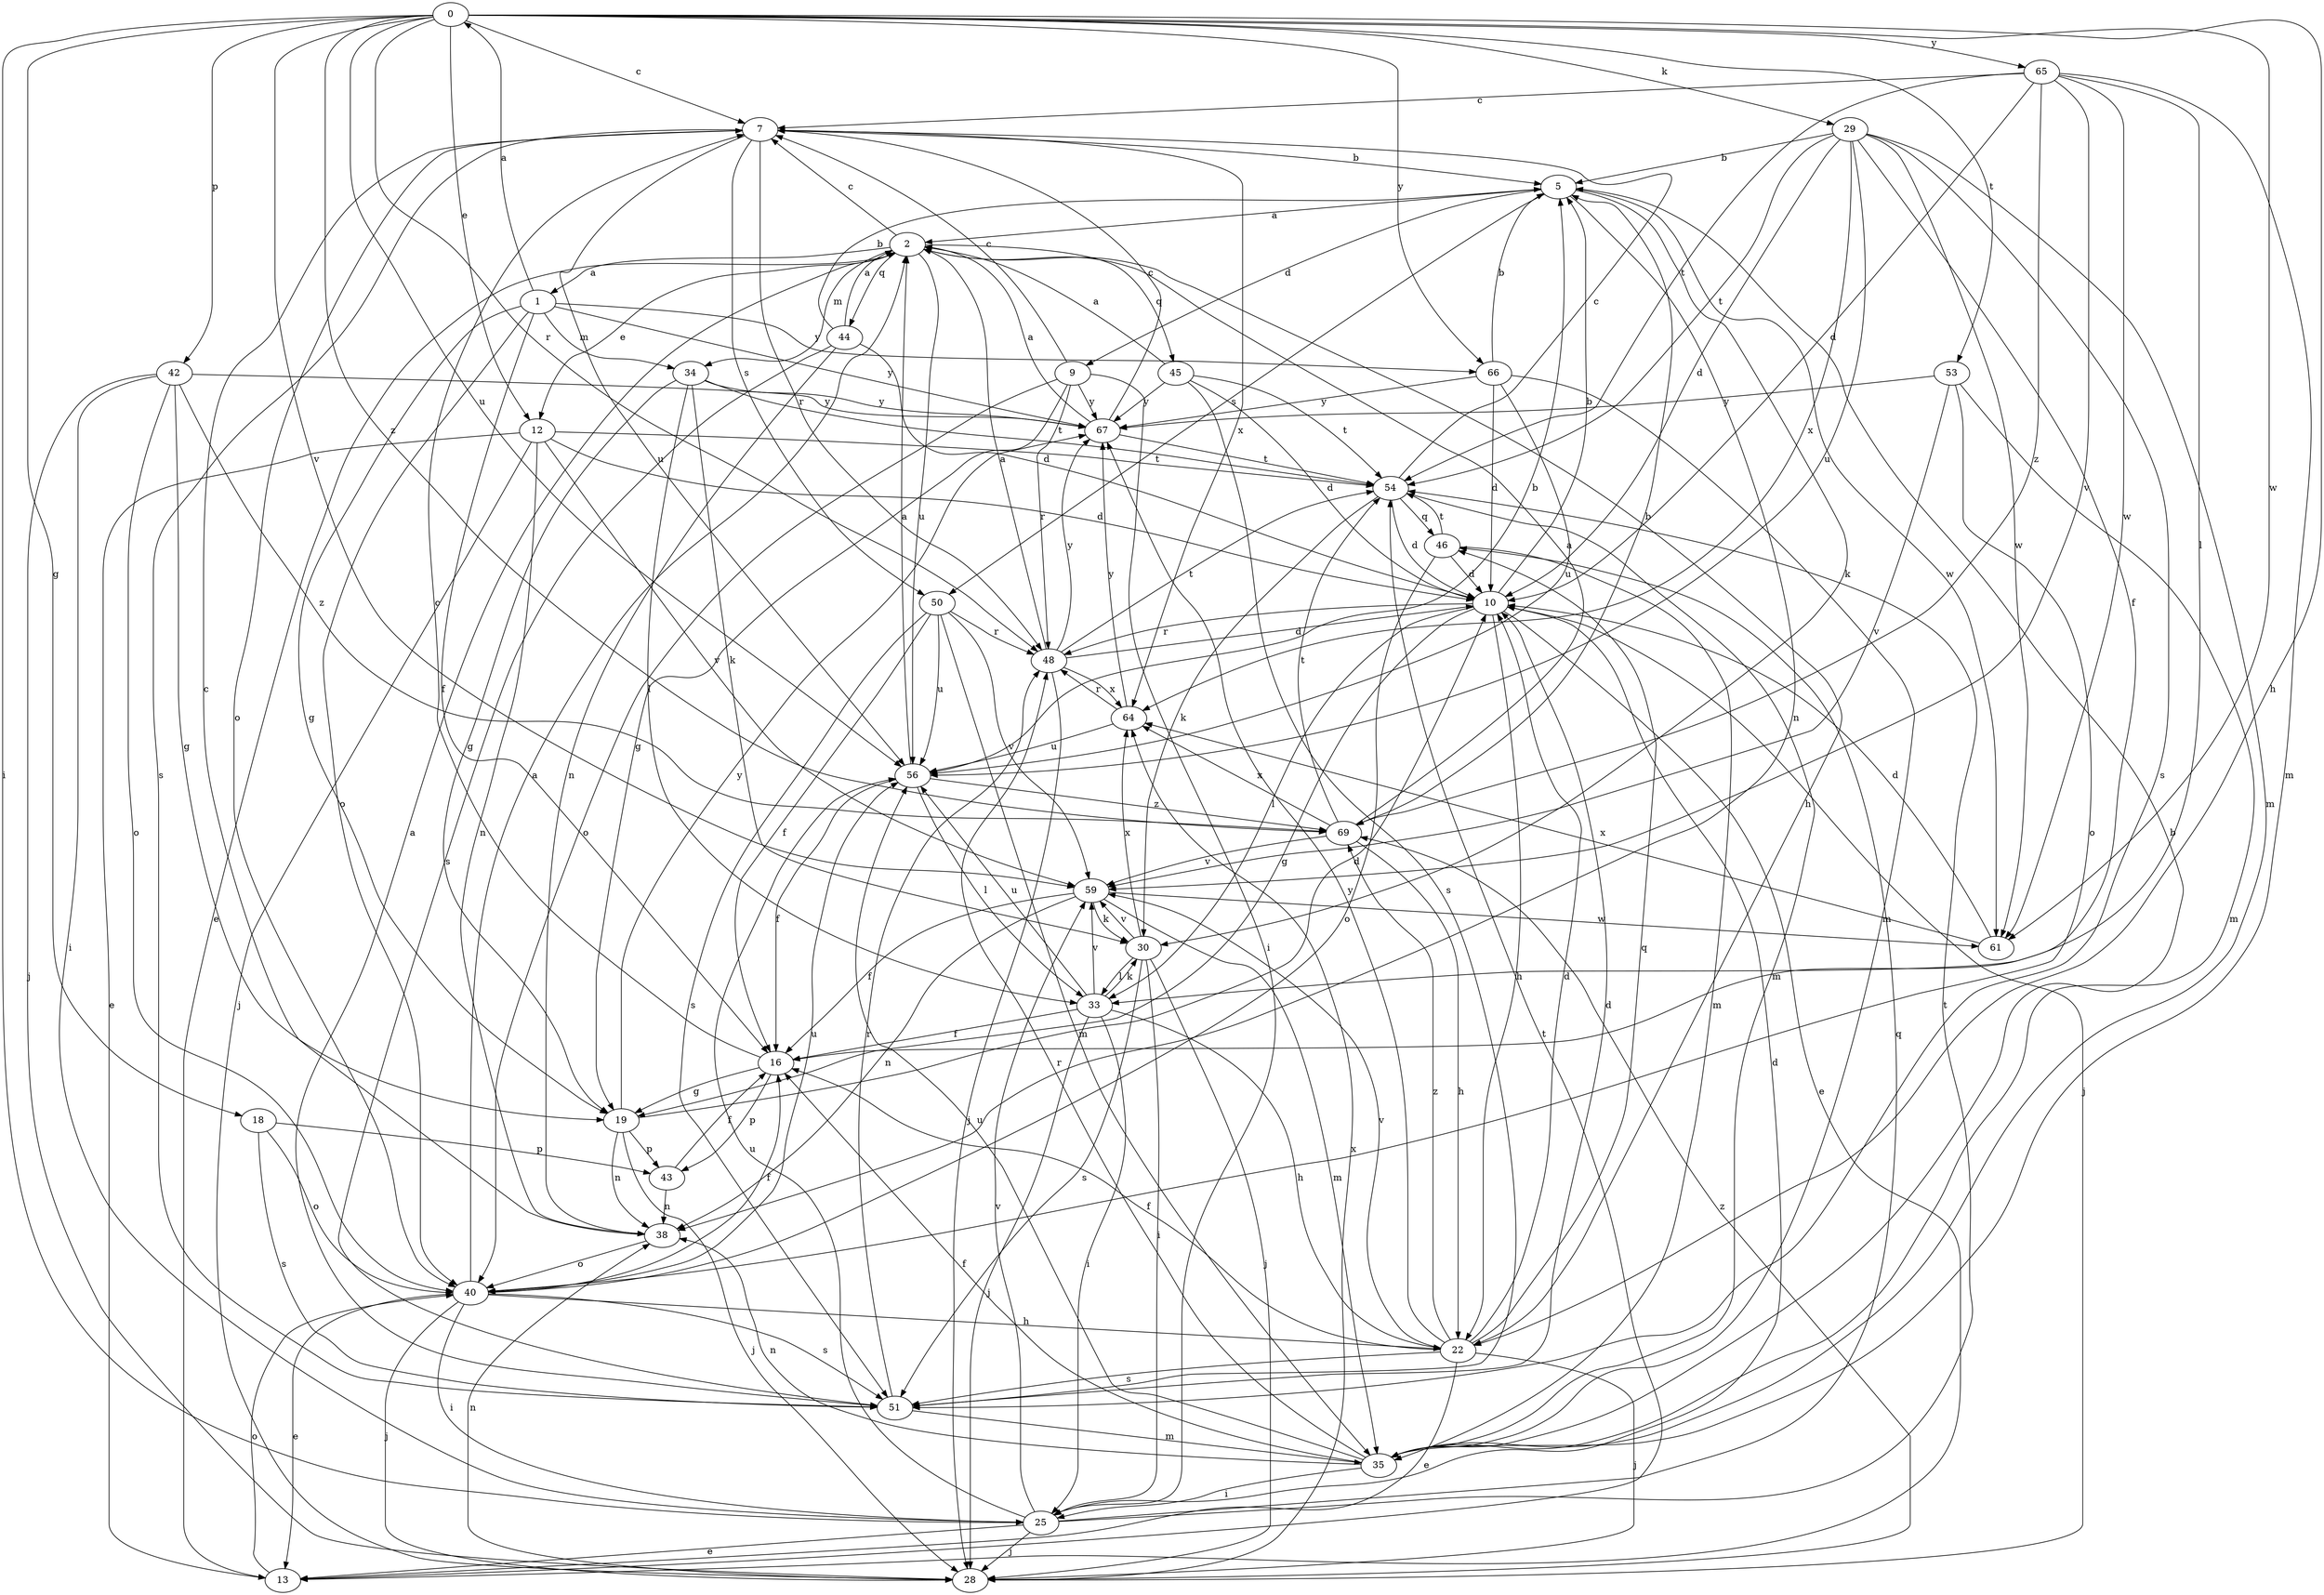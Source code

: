strict digraph  {
0;
1;
2;
5;
7;
9;
10;
12;
13;
16;
18;
19;
22;
25;
28;
29;
30;
33;
34;
35;
38;
40;
42;
43;
44;
45;
46;
48;
50;
51;
53;
54;
56;
59;
61;
64;
65;
66;
67;
69;
0 -> 7  [label=c];
0 -> 12  [label=e];
0 -> 18  [label=g];
0 -> 22  [label=h];
0 -> 25  [label=i];
0 -> 29  [label=k];
0 -> 42  [label=p];
0 -> 48  [label=r];
0 -> 53  [label=t];
0 -> 56  [label=u];
0 -> 59  [label=v];
0 -> 61  [label=w];
0 -> 65  [label=y];
0 -> 66  [label=y];
0 -> 69  [label=z];
1 -> 0  [label=a];
1 -> 16  [label=f];
1 -> 19  [label=g];
1 -> 34  [label=m];
1 -> 40  [label=o];
1 -> 66  [label=y];
1 -> 67  [label=y];
2 -> 1  [label=a];
2 -> 7  [label=c];
2 -> 12  [label=e];
2 -> 13  [label=e];
2 -> 22  [label=h];
2 -> 34  [label=m];
2 -> 44  [label=q];
2 -> 45  [label=q];
2 -> 56  [label=u];
5 -> 2  [label=a];
5 -> 9  [label=d];
5 -> 30  [label=k];
5 -> 38  [label=n];
5 -> 50  [label=s];
5 -> 61  [label=w];
7 -> 5  [label=b];
7 -> 40  [label=o];
7 -> 48  [label=r];
7 -> 50  [label=s];
7 -> 51  [label=s];
7 -> 56  [label=u];
7 -> 64  [label=x];
9 -> 7  [label=c];
9 -> 19  [label=g];
9 -> 25  [label=i];
9 -> 40  [label=o];
9 -> 48  [label=r];
9 -> 67  [label=y];
10 -> 5  [label=b];
10 -> 13  [label=e];
10 -> 19  [label=g];
10 -> 22  [label=h];
10 -> 28  [label=j];
10 -> 33  [label=l];
10 -> 48  [label=r];
12 -> 10  [label=d];
12 -> 13  [label=e];
12 -> 28  [label=j];
12 -> 38  [label=n];
12 -> 54  [label=t];
12 -> 59  [label=v];
13 -> 40  [label=o];
13 -> 54  [label=t];
16 -> 7  [label=c];
16 -> 19  [label=g];
16 -> 43  [label=p];
18 -> 40  [label=o];
18 -> 43  [label=p];
18 -> 51  [label=s];
19 -> 10  [label=d];
19 -> 28  [label=j];
19 -> 38  [label=n];
19 -> 43  [label=p];
19 -> 67  [label=y];
22 -> 10  [label=d];
22 -> 13  [label=e];
22 -> 16  [label=f];
22 -> 28  [label=j];
22 -> 46  [label=q];
22 -> 51  [label=s];
22 -> 59  [label=v];
22 -> 67  [label=y];
22 -> 69  [label=z];
25 -> 10  [label=d];
25 -> 13  [label=e];
25 -> 28  [label=j];
25 -> 46  [label=q];
25 -> 54  [label=t];
25 -> 56  [label=u];
25 -> 59  [label=v];
28 -> 38  [label=n];
28 -> 64  [label=x];
28 -> 69  [label=z];
29 -> 5  [label=b];
29 -> 10  [label=d];
29 -> 16  [label=f];
29 -> 35  [label=m];
29 -> 51  [label=s];
29 -> 54  [label=t];
29 -> 56  [label=u];
29 -> 61  [label=w];
29 -> 64  [label=x];
30 -> 25  [label=i];
30 -> 28  [label=j];
30 -> 33  [label=l];
30 -> 51  [label=s];
30 -> 59  [label=v];
30 -> 64  [label=x];
33 -> 16  [label=f];
33 -> 22  [label=h];
33 -> 25  [label=i];
33 -> 28  [label=j];
33 -> 30  [label=k];
33 -> 56  [label=u];
33 -> 59  [label=v];
34 -> 19  [label=g];
34 -> 30  [label=k];
34 -> 33  [label=l];
34 -> 54  [label=t];
34 -> 67  [label=y];
35 -> 5  [label=b];
35 -> 16  [label=f];
35 -> 25  [label=i];
35 -> 38  [label=n];
35 -> 48  [label=r];
35 -> 56  [label=u];
38 -> 7  [label=c];
38 -> 40  [label=o];
40 -> 2  [label=a];
40 -> 13  [label=e];
40 -> 16  [label=f];
40 -> 22  [label=h];
40 -> 25  [label=i];
40 -> 28  [label=j];
40 -> 51  [label=s];
40 -> 56  [label=u];
42 -> 19  [label=g];
42 -> 25  [label=i];
42 -> 28  [label=j];
42 -> 40  [label=o];
42 -> 67  [label=y];
42 -> 69  [label=z];
43 -> 16  [label=f];
43 -> 38  [label=n];
44 -> 2  [label=a];
44 -> 5  [label=b];
44 -> 10  [label=d];
44 -> 38  [label=n];
44 -> 51  [label=s];
45 -> 2  [label=a];
45 -> 10  [label=d];
45 -> 51  [label=s];
45 -> 54  [label=t];
45 -> 67  [label=y];
46 -> 10  [label=d];
46 -> 35  [label=m];
46 -> 40  [label=o];
46 -> 54  [label=t];
48 -> 2  [label=a];
48 -> 10  [label=d];
48 -> 28  [label=j];
48 -> 54  [label=t];
48 -> 64  [label=x];
48 -> 67  [label=y];
50 -> 16  [label=f];
50 -> 35  [label=m];
50 -> 48  [label=r];
50 -> 51  [label=s];
50 -> 56  [label=u];
50 -> 59  [label=v];
51 -> 2  [label=a];
51 -> 10  [label=d];
51 -> 35  [label=m];
51 -> 48  [label=r];
53 -> 35  [label=m];
53 -> 40  [label=o];
53 -> 59  [label=v];
53 -> 67  [label=y];
54 -> 7  [label=c];
54 -> 10  [label=d];
54 -> 30  [label=k];
54 -> 35  [label=m];
54 -> 46  [label=q];
56 -> 2  [label=a];
56 -> 5  [label=b];
56 -> 16  [label=f];
56 -> 33  [label=l];
56 -> 69  [label=z];
59 -> 16  [label=f];
59 -> 30  [label=k];
59 -> 35  [label=m];
59 -> 38  [label=n];
59 -> 61  [label=w];
61 -> 10  [label=d];
61 -> 64  [label=x];
64 -> 48  [label=r];
64 -> 56  [label=u];
64 -> 67  [label=y];
65 -> 7  [label=c];
65 -> 10  [label=d];
65 -> 33  [label=l];
65 -> 35  [label=m];
65 -> 54  [label=t];
65 -> 59  [label=v];
65 -> 61  [label=w];
65 -> 69  [label=z];
66 -> 5  [label=b];
66 -> 10  [label=d];
66 -> 35  [label=m];
66 -> 56  [label=u];
66 -> 67  [label=y];
67 -> 2  [label=a];
67 -> 7  [label=c];
67 -> 54  [label=t];
69 -> 2  [label=a];
69 -> 5  [label=b];
69 -> 22  [label=h];
69 -> 54  [label=t];
69 -> 59  [label=v];
69 -> 64  [label=x];
}
